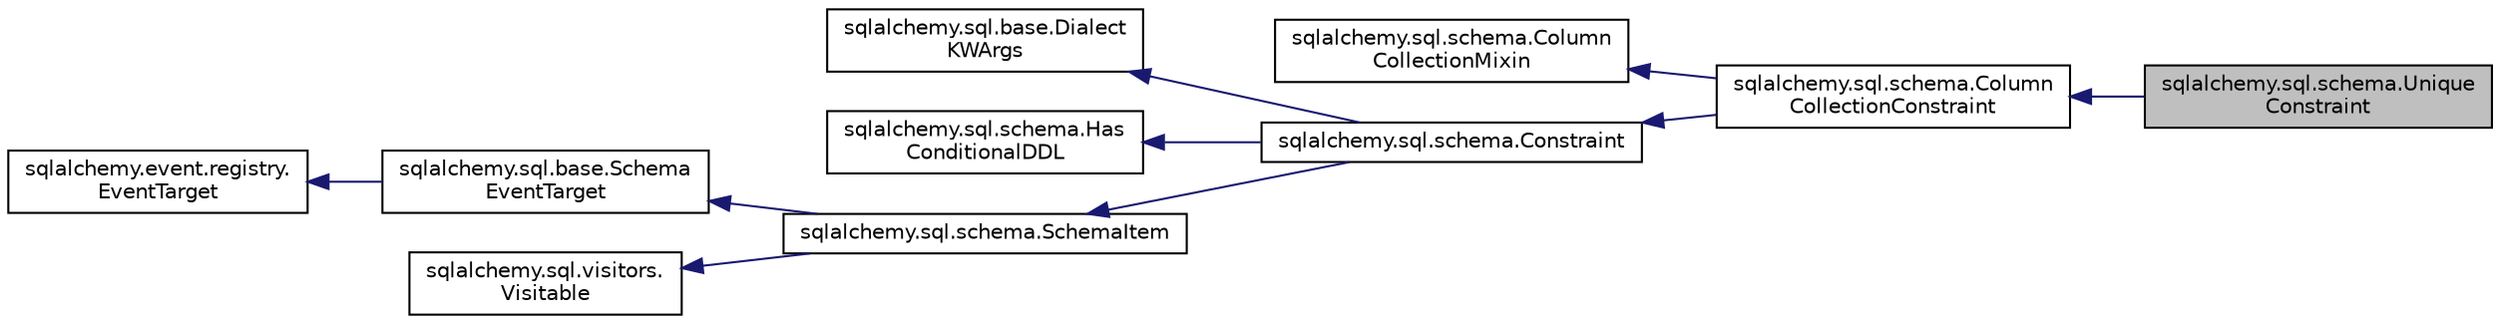 digraph "sqlalchemy.sql.schema.UniqueConstraint"
{
 // LATEX_PDF_SIZE
  edge [fontname="Helvetica",fontsize="10",labelfontname="Helvetica",labelfontsize="10"];
  node [fontname="Helvetica",fontsize="10",shape=record];
  rankdir="LR";
  Node1 [label="sqlalchemy.sql.schema.Unique\lConstraint",height=0.2,width=0.4,color="black", fillcolor="grey75", style="filled", fontcolor="black",tooltip=" "];
  Node2 -> Node1 [dir="back",color="midnightblue",fontsize="10",style="solid",fontname="Helvetica"];
  Node2 [label="sqlalchemy.sql.schema.Column\lCollectionConstraint",height=0.2,width=0.4,color="black", fillcolor="white", style="filled",URL="$classsqlalchemy_1_1sql_1_1schema_1_1ColumnCollectionConstraint.html",tooltip=" "];
  Node3 -> Node2 [dir="back",color="midnightblue",fontsize="10",style="solid",fontname="Helvetica"];
  Node3 [label="sqlalchemy.sql.schema.Column\lCollectionMixin",height=0.2,width=0.4,color="black", fillcolor="white", style="filled",URL="$classsqlalchemy_1_1sql_1_1schema_1_1ColumnCollectionMixin.html",tooltip=" "];
  Node4 -> Node2 [dir="back",color="midnightblue",fontsize="10",style="solid",fontname="Helvetica"];
  Node4 [label="sqlalchemy.sql.schema.Constraint",height=0.2,width=0.4,color="black", fillcolor="white", style="filled",URL="$classsqlalchemy_1_1sql_1_1schema_1_1Constraint.html",tooltip=" "];
  Node5 -> Node4 [dir="back",color="midnightblue",fontsize="10",style="solid",fontname="Helvetica"];
  Node5 [label="sqlalchemy.sql.base.Dialect\lKWArgs",height=0.2,width=0.4,color="black", fillcolor="white", style="filled",URL="$classsqlalchemy_1_1sql_1_1base_1_1DialectKWArgs.html",tooltip=" "];
  Node6 -> Node4 [dir="back",color="midnightblue",fontsize="10",style="solid",fontname="Helvetica"];
  Node6 [label="sqlalchemy.sql.schema.Has\lConditionalDDL",height=0.2,width=0.4,color="black", fillcolor="white", style="filled",URL="$classsqlalchemy_1_1sql_1_1schema_1_1HasConditionalDDL.html",tooltip=" "];
  Node7 -> Node4 [dir="back",color="midnightblue",fontsize="10",style="solid",fontname="Helvetica"];
  Node7 [label="sqlalchemy.sql.schema.SchemaItem",height=0.2,width=0.4,color="black", fillcolor="white", style="filled",URL="$classsqlalchemy_1_1sql_1_1schema_1_1SchemaItem.html",tooltip=" "];
  Node8 -> Node7 [dir="back",color="midnightblue",fontsize="10",style="solid",fontname="Helvetica"];
  Node8 [label="sqlalchemy.sql.base.Schema\lEventTarget",height=0.2,width=0.4,color="black", fillcolor="white", style="filled",URL="$classsqlalchemy_1_1sql_1_1base_1_1SchemaEventTarget.html",tooltip=" "];
  Node9 -> Node8 [dir="back",color="midnightblue",fontsize="10",style="solid",fontname="Helvetica"];
  Node9 [label="sqlalchemy.event.registry.\lEventTarget",height=0.2,width=0.4,color="black", fillcolor="white", style="filled",URL="$classsqlalchemy_1_1event_1_1registry_1_1EventTarget.html",tooltip=" "];
  Node10 -> Node7 [dir="back",color="midnightblue",fontsize="10",style="solid",fontname="Helvetica"];
  Node10 [label="sqlalchemy.sql.visitors.\lVisitable",height=0.2,width=0.4,color="black", fillcolor="white", style="filled",URL="$classsqlalchemy_1_1sql_1_1visitors_1_1Visitable.html",tooltip=" "];
}
